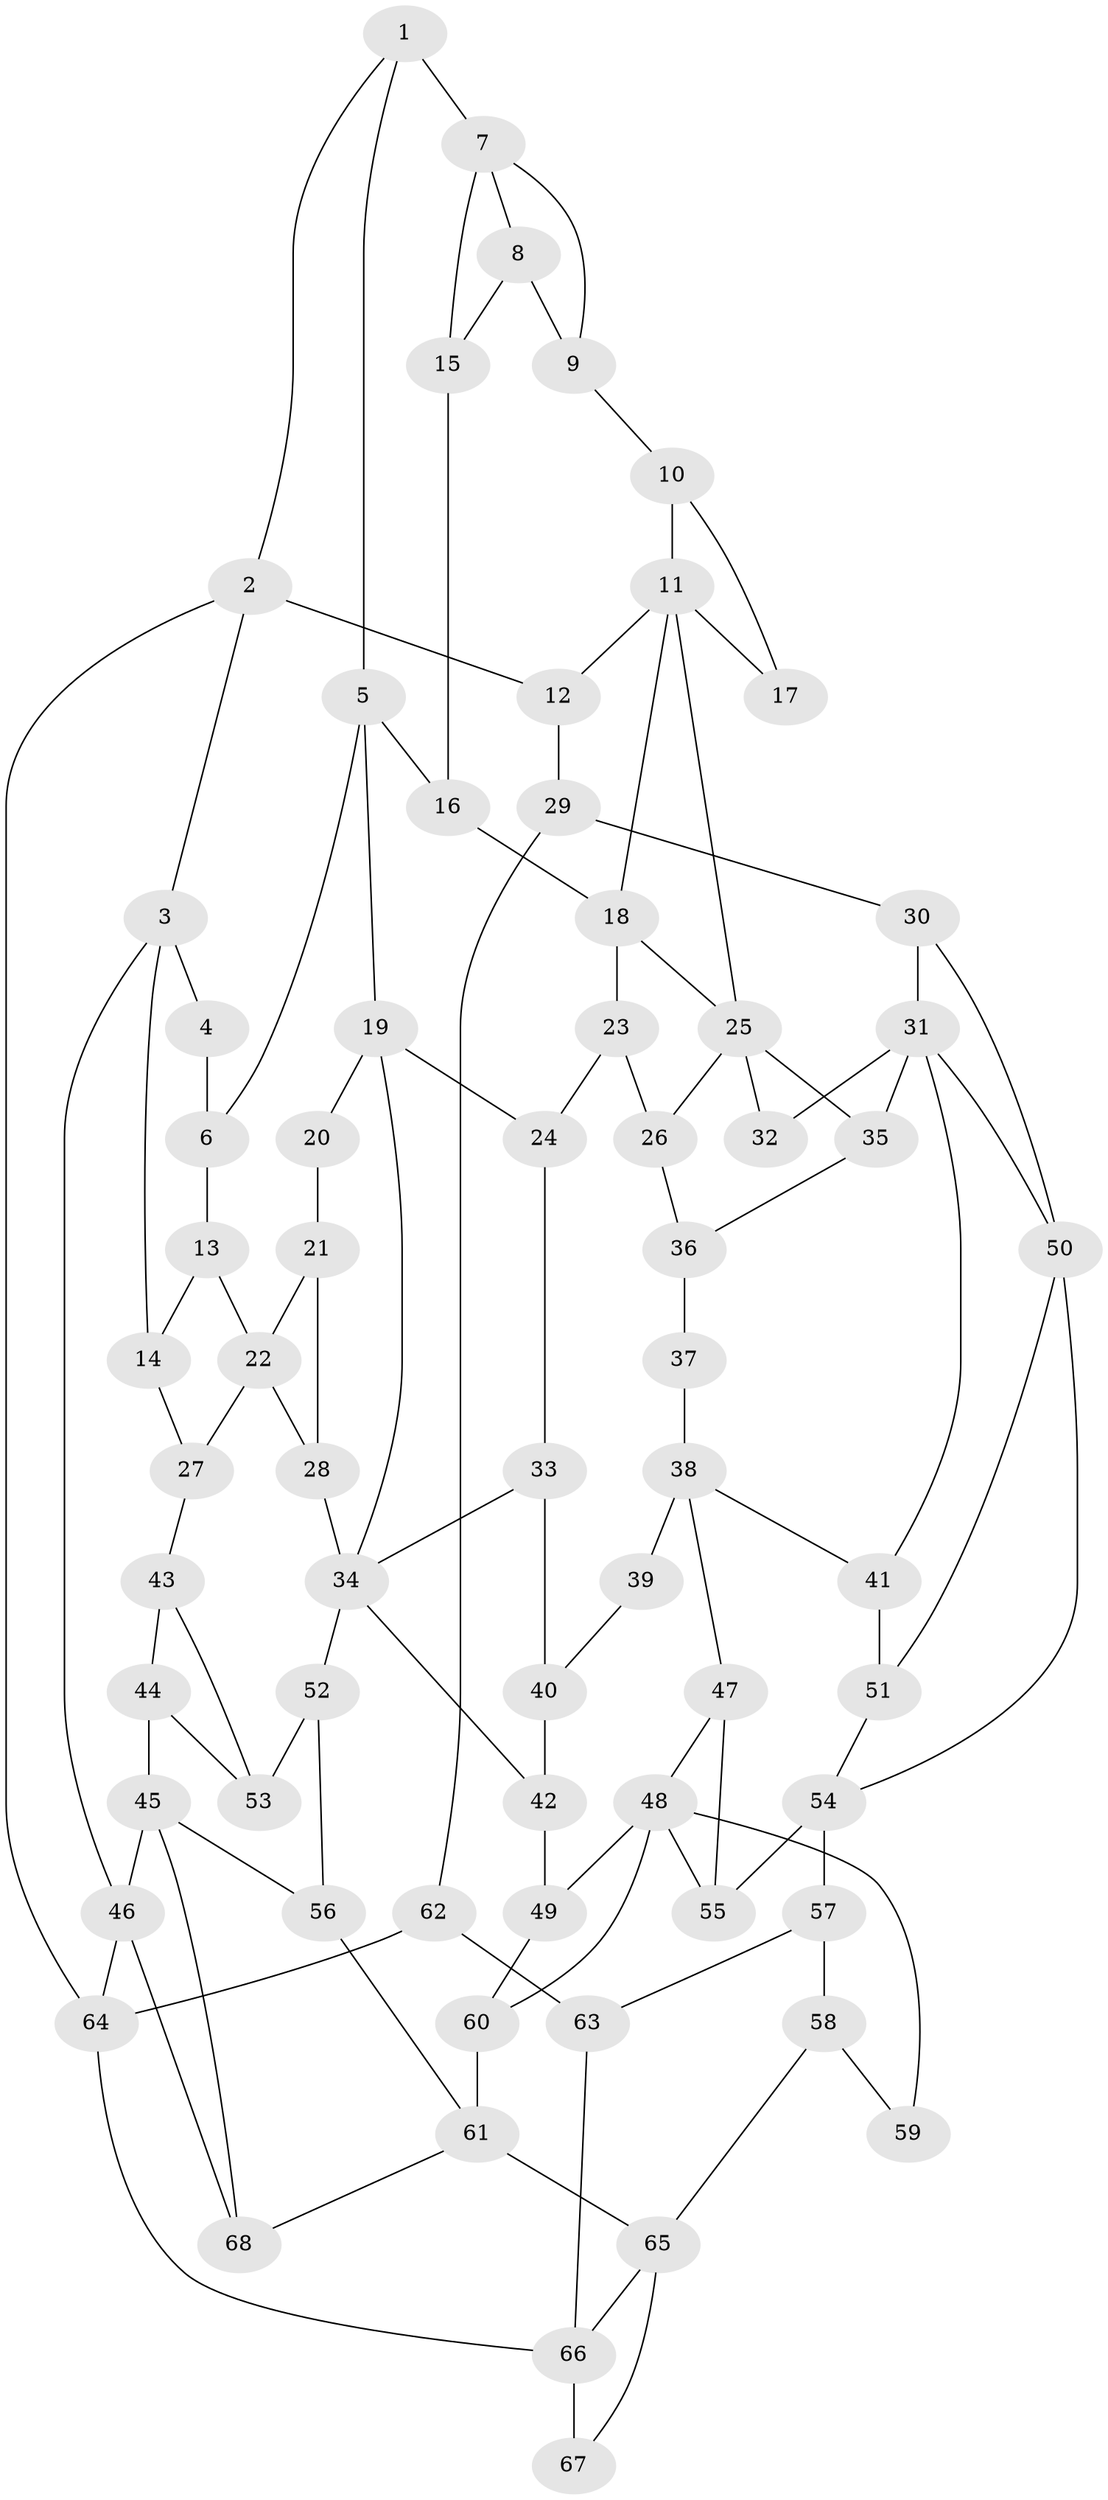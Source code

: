 // original degree distribution, {3: 0.014705882352941176, 4: 0.2647058823529412, 6: 0.25, 5: 0.47058823529411764}
// Generated by graph-tools (version 1.1) at 2025/38/03/09/25 02:38:36]
// undirected, 68 vertices, 111 edges
graph export_dot {
graph [start="1"]
  node [color=gray90,style=filled];
  1;
  2;
  3;
  4;
  5;
  6;
  7;
  8;
  9;
  10;
  11;
  12;
  13;
  14;
  15;
  16;
  17;
  18;
  19;
  20;
  21;
  22;
  23;
  24;
  25;
  26;
  27;
  28;
  29;
  30;
  31;
  32;
  33;
  34;
  35;
  36;
  37;
  38;
  39;
  40;
  41;
  42;
  43;
  44;
  45;
  46;
  47;
  48;
  49;
  50;
  51;
  52;
  53;
  54;
  55;
  56;
  57;
  58;
  59;
  60;
  61;
  62;
  63;
  64;
  65;
  66;
  67;
  68;
  1 -- 2 [weight=1.0];
  1 -- 5 [weight=1.0];
  1 -- 7 [weight=2.0];
  2 -- 3 [weight=1.0];
  2 -- 12 [weight=1.0];
  2 -- 64 [weight=1.0];
  3 -- 4 [weight=1.0];
  3 -- 14 [weight=1.0];
  3 -- 46 [weight=1.0];
  4 -- 6 [weight=1.0];
  5 -- 6 [weight=2.0];
  5 -- 16 [weight=1.0];
  5 -- 19 [weight=2.0];
  6 -- 13 [weight=1.0];
  7 -- 8 [weight=2.0];
  7 -- 9 [weight=1.0];
  7 -- 15 [weight=1.0];
  8 -- 9 [weight=3.0];
  8 -- 15 [weight=1.0];
  9 -- 10 [weight=2.0];
  10 -- 11 [weight=1.0];
  10 -- 17 [weight=2.0];
  11 -- 12 [weight=1.0];
  11 -- 17 [weight=1.0];
  11 -- 18 [weight=1.0];
  11 -- 25 [weight=1.0];
  12 -- 29 [weight=1.0];
  13 -- 14 [weight=1.0];
  13 -- 22 [weight=1.0];
  14 -- 27 [weight=1.0];
  15 -- 16 [weight=1.0];
  16 -- 18 [weight=1.0];
  18 -- 23 [weight=1.0];
  18 -- 25 [weight=1.0];
  19 -- 20 [weight=2.0];
  19 -- 24 [weight=1.0];
  19 -- 34 [weight=1.0];
  20 -- 21 [weight=1.0];
  21 -- 22 [weight=1.0];
  21 -- 28 [weight=1.0];
  22 -- 27 [weight=3.0];
  22 -- 28 [weight=1.0];
  23 -- 24 [weight=1.0];
  23 -- 26 [weight=1.0];
  24 -- 33 [weight=1.0];
  25 -- 26 [weight=1.0];
  25 -- 32 [weight=2.0];
  25 -- 35 [weight=1.0];
  26 -- 36 [weight=1.0];
  27 -- 43 [weight=2.0];
  28 -- 34 [weight=1.0];
  29 -- 30 [weight=1.0];
  29 -- 62 [weight=1.0];
  30 -- 31 [weight=1.0];
  30 -- 50 [weight=1.0];
  31 -- 32 [weight=1.0];
  31 -- 35 [weight=1.0];
  31 -- 41 [weight=1.0];
  31 -- 50 [weight=1.0];
  33 -- 34 [weight=1.0];
  33 -- 40 [weight=1.0];
  34 -- 42 [weight=1.0];
  34 -- 52 [weight=2.0];
  35 -- 36 [weight=1.0];
  36 -- 37 [weight=1.0];
  37 -- 38 [weight=2.0];
  38 -- 39 [weight=2.0];
  38 -- 41 [weight=1.0];
  38 -- 47 [weight=1.0];
  39 -- 40 [weight=1.0];
  40 -- 42 [weight=1.0];
  41 -- 51 [weight=1.0];
  42 -- 49 [weight=1.0];
  43 -- 44 [weight=3.0];
  43 -- 53 [weight=1.0];
  44 -- 45 [weight=2.0];
  44 -- 53 [weight=1.0];
  45 -- 46 [weight=1.0];
  45 -- 56 [weight=2.0];
  45 -- 68 [weight=1.0];
  46 -- 64 [weight=1.0];
  46 -- 68 [weight=1.0];
  47 -- 48 [weight=1.0];
  47 -- 55 [weight=1.0];
  48 -- 49 [weight=1.0];
  48 -- 55 [weight=1.0];
  48 -- 59 [weight=2.0];
  48 -- 60 [weight=1.0];
  49 -- 60 [weight=1.0];
  50 -- 51 [weight=1.0];
  50 -- 54 [weight=1.0];
  51 -- 54 [weight=1.0];
  52 -- 53 [weight=1.0];
  52 -- 56 [weight=1.0];
  54 -- 55 [weight=1.0];
  54 -- 57 [weight=2.0];
  56 -- 61 [weight=1.0];
  57 -- 58 [weight=1.0];
  57 -- 63 [weight=2.0];
  58 -- 59 [weight=1.0];
  58 -- 65 [weight=1.0];
  60 -- 61 [weight=2.0];
  61 -- 65 [weight=2.0];
  61 -- 68 [weight=1.0];
  62 -- 63 [weight=2.0];
  62 -- 64 [weight=1.0];
  63 -- 66 [weight=2.0];
  64 -- 66 [weight=1.0];
  65 -- 66 [weight=1.0];
  65 -- 67 [weight=1.0];
  66 -- 67 [weight=2.0];
}
